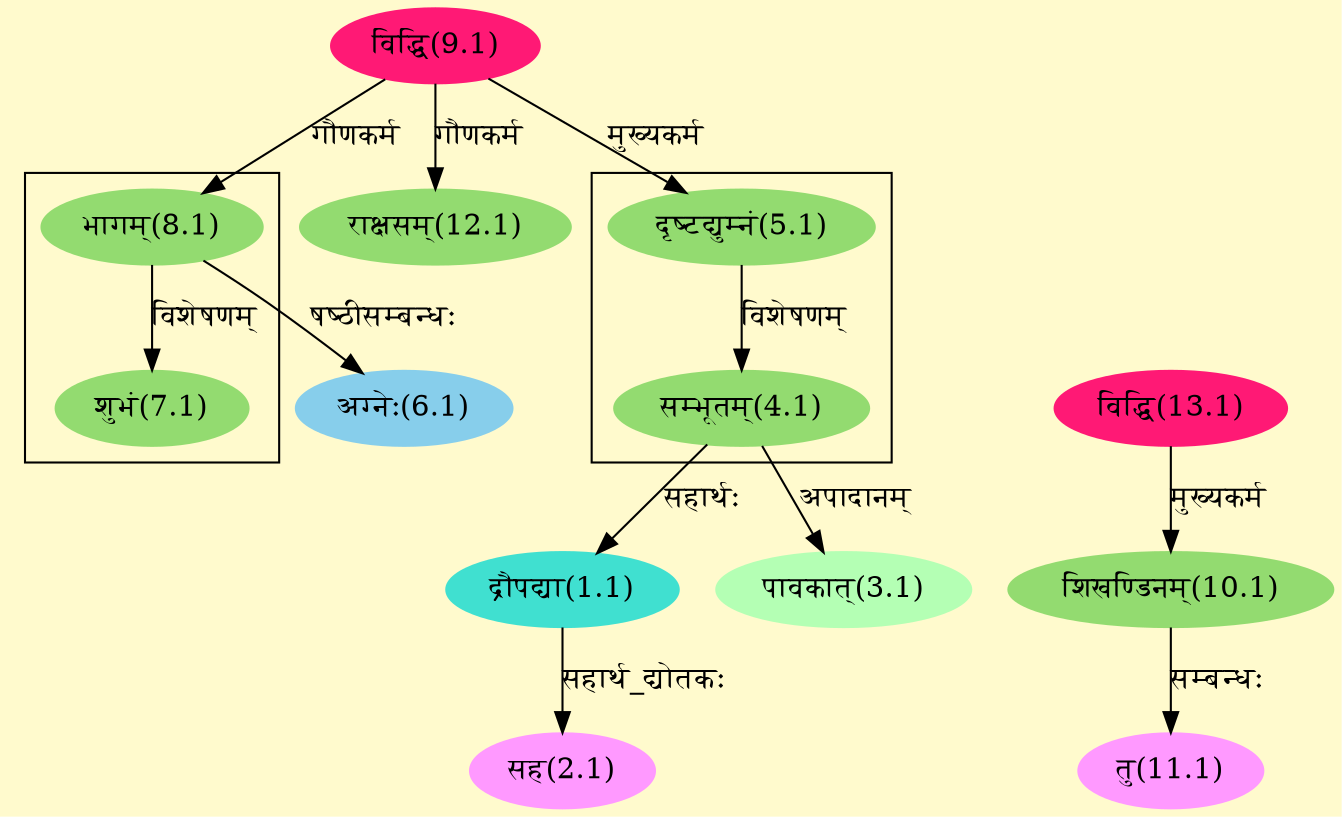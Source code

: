 digraph G{
rankdir=BT;
 compound=true;
 bgcolor="lemonchiffon1";

subgraph cluster_1{
Node4_1 [style=filled, color="#93DB70" label = "सम्भूतम्(4.1)"]
Node5_1 [style=filled, color="#93DB70" label = "दृष्टद्युम्नं(5.1)"]

}

subgraph cluster_2{
Node7_1 [style=filled, color="#93DB70" label = "शुभं(7.1)"]
Node8_1 [style=filled, color="#93DB70" label = "भागम्(8.1)"]

}
Node1_1 [style=filled, color="#40E0D0" label = "द्रौपद्या(1.1)"]
Node4_1 [style=filled, color="#93DB70" label = "सम्भूतम्(4.1)"]
Node2_1 [style=filled, color="#FF99FF" label = "सह(2.1)"]
Node3_1 [style=filled, color="#B4FFB4" label = "पावकात्(3.1)"]
Node5_1 [style=filled, color="#93DB70" label = "दृष्टद्युम्नं(5.1)"]
Node9_1 [style=filled, color="#FF1975" label = "विद्धि(9.1)"]
Node6_1 [style=filled, color="#87CEEB" label = "अग्नेः(6.1)"]
Node8_1 [style=filled, color="#93DB70" label = "भागम्(8.1)"]
Node10_1 [style=filled, color="#93DB70" label = "शिखण्डिनम्(10.1)"]
Node13_1 [style=filled, color="#FF1975" label = "विद्धि(13.1)"]
Node11_1 [style=filled, color="#FF99FF" label = "तु(11.1)"]
Node12_1 [style=filled, color="#93DB70" label = "राक्षसम्(12.1)"]
/* Start of Relations section */

Node1_1 -> Node4_1 [  label="सहार्थः"  dir="back" ]
Node2_1 -> Node1_1 [  label="सहार्थ_द्योतकः"  dir="back" ]
Node3_1 -> Node4_1 [  label="अपादानम्"  dir="back" ]
Node4_1 -> Node5_1 [  label="विशेषणम्"  dir="back" ]
Node5_1 -> Node9_1 [  label="मुख्यकर्म"  dir="back" ]
Node6_1 -> Node8_1 [  label="षष्ठीसम्बन्धः"  dir="back" ]
Node7_1 -> Node8_1 [  label="विशेषणम्"  dir="back" ]
Node8_1 -> Node9_1 [  label="गौणकर्म"  dir="back" ]
Node10_1 -> Node13_1 [  label="मुख्यकर्म"  dir="back" ]
Node11_1 -> Node10_1 [  label="सम्बन्धः"  dir="back" ]
Node12_1 -> Node9_1 [  label="गौणकर्म"  dir="back" ]
}
